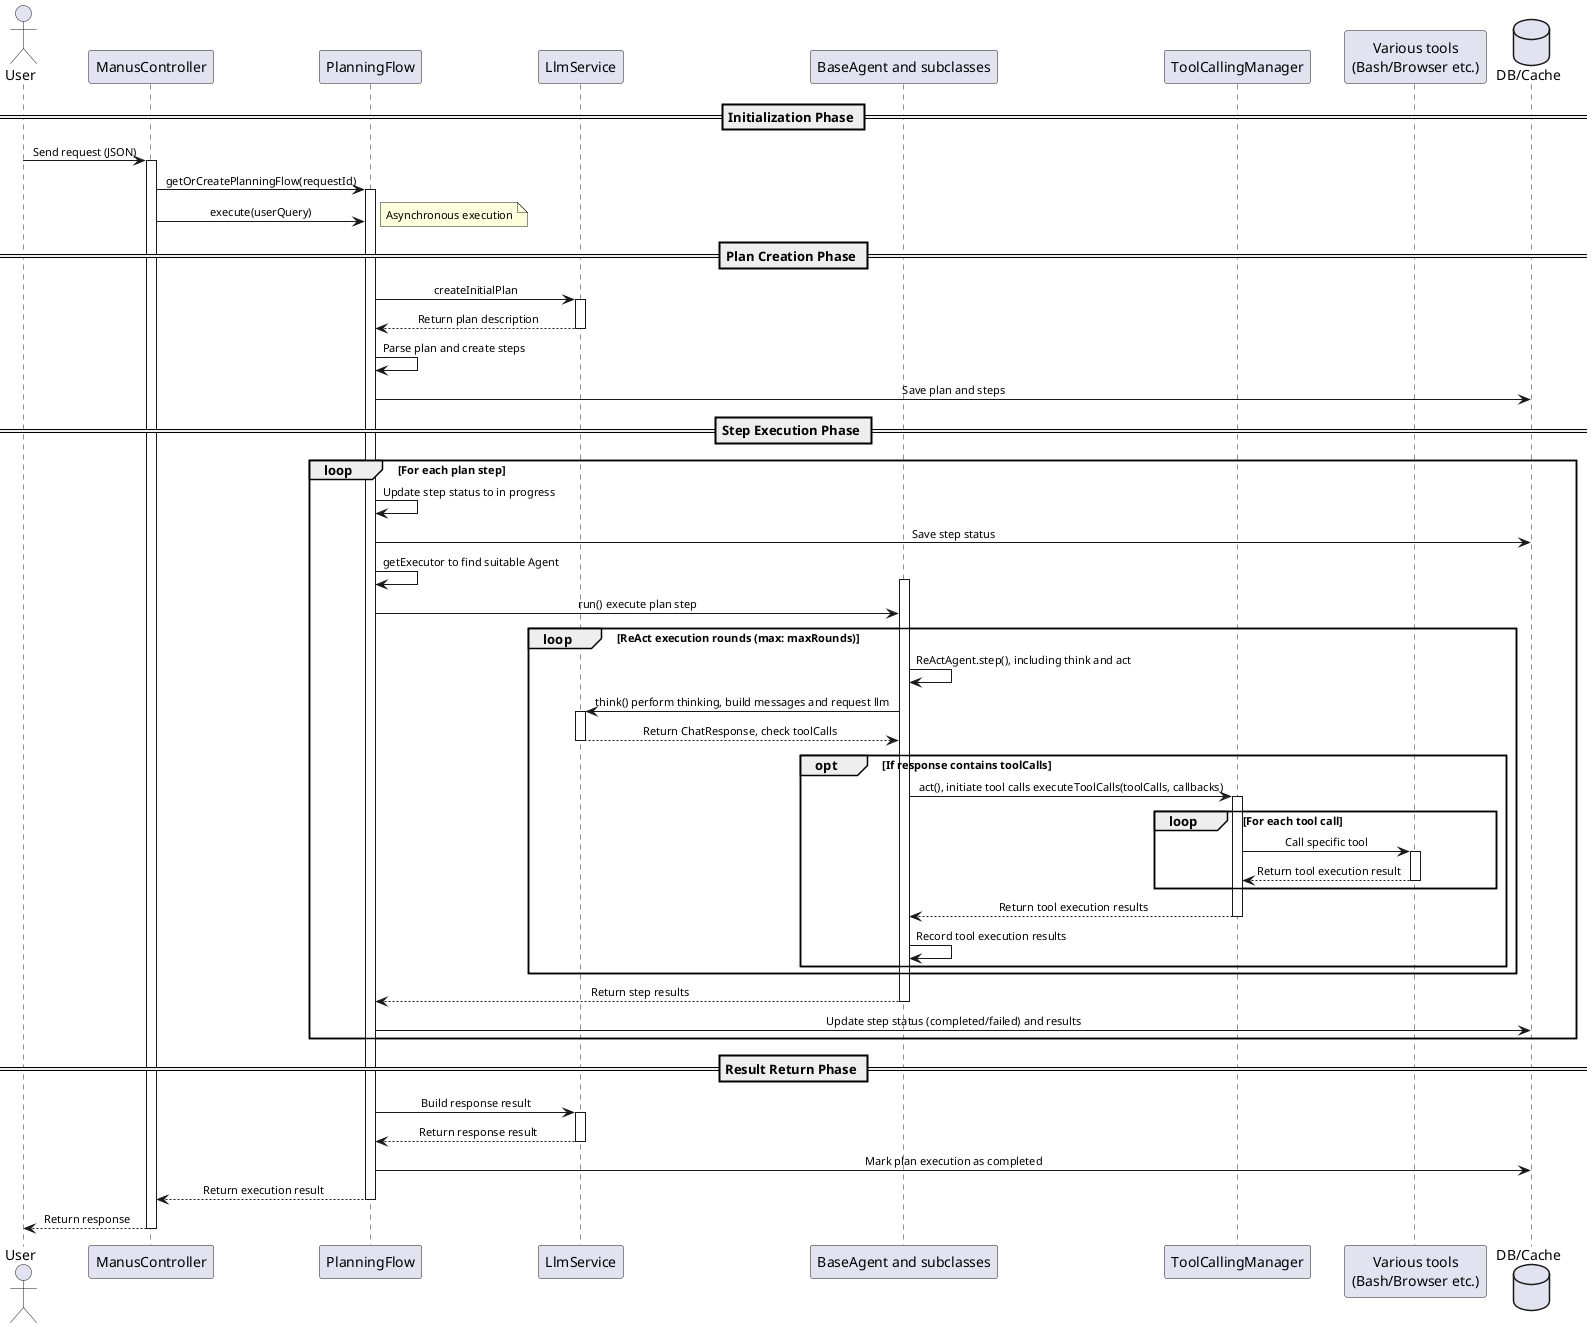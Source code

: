 @startuml OpenManus Core Component Interaction Sequence Diagram

skinparam sequenceMessageAlign center
skinparam sequenceArrowFontSize 11
skinparam noteFontSize 11

actor User
participant "ManusController" as Controller
participant "PlanningFlow" as PlanningFlow
participant "LlmService" as LlmService
participant "BaseAgent and subclasses" as Agent
participant "ToolCallingManager" as ToolManager
participant "Various tools\n(Bash/Browser etc.)" as Tools
database "DB/Cache" as DB

== Initialization Phase ==

User -> Controller: Send request (JSON)
activate Controller

Controller -> PlanningFlow: getOrCreatePlanningFlow(requestId)
activate PlanningFlow

Controller -> PlanningFlow: execute(userQuery)
note right: Asynchronous execution

== Plan Creation Phase ==

PlanningFlow -> LlmService: createInitialPlan
activate LlmService
LlmService --> PlanningFlow: Return plan description
deactivate LlmService

PlanningFlow -> PlanningFlow: Parse plan and create steps
PlanningFlow -> DB: Save plan and steps

== Step Execution Phase ==

loop For each plan step
    PlanningFlow -> PlanningFlow: Update step status to in progress
    PlanningFlow -> DB: Save step status

    PlanningFlow -> PlanningFlow: getExecutor to find suitable Agent
    activate Agent

    PlanningFlow -> Agent: run() execute plan step

    loop ReAct execution rounds (max: maxRounds)
        Agent -> Agent: ReActAgent.step(), including think and act
        Agent -> LlmService: think() perform thinking, build messages and request llm
        activate LlmService
        LlmService --> Agent: Return ChatResponse, check toolCalls
        deactivate LlmService

        opt If response contains toolCalls
            Agent -> ToolManager: act(), initiate tool calls executeToolCalls(toolCalls, callbacks)
            activate ToolManager

            loop For each tool call
                ToolManager -> Tools: Call specific tool
                activate Tools
                Tools --> ToolManager: Return tool execution result
                deactivate Tools
            end

            ToolManager --> Agent: Return tool execution results
            deactivate ToolManager

            Agent -> Agent: Record tool execution results
        end
    end

    Agent --> PlanningFlow: Return step results
    deactivate Agent

    PlanningFlow -> DB: Update step status (completed/failed) and results
end

== Result Return Phase ==
PlanningFlow -> LlmService: Build response result
activate LlmService
LlmService --> PlanningFlow: Return response result
deactivate LlmService

PlanningFlow -> DB: Mark plan execution as completed

PlanningFlow --> Controller: Return execution result
deactivate PlanningFlow

Controller --> User: Return response
deactivate Controller

@enduml
